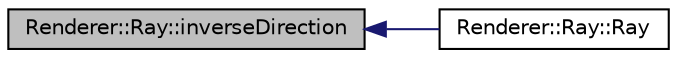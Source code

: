 digraph "Renderer::Ray::inverseDirection"
{
  edge [fontname="Helvetica",fontsize="10",labelfontname="Helvetica",labelfontsize="10"];
  node [fontname="Helvetica",fontsize="10",shape=record];
  rankdir="LR";
  Node1 [label="Renderer::Ray::inverseDirection",height=0.2,width=0.4,color="black", fillcolor="grey75", style="filled", fontcolor="black"];
  Node1 -> Node2 [dir="back",color="midnightblue",fontsize="10",style="solid",fontname="Helvetica"];
  Node2 [label="Renderer::Ray::Ray",height=0.2,width=0.4,color="black", fillcolor="white", style="filled",URL="$struct_renderer_1_1_ray.html#a174d2a110f464b0715f689b9eb664cad"];
}
